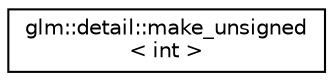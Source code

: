 digraph "Graphical Class Hierarchy"
{
 // LATEX_PDF_SIZE
  edge [fontname="Helvetica",fontsize="10",labelfontname="Helvetica",labelfontsize="10"];
  node [fontname="Helvetica",fontsize="10",shape=record];
  rankdir="LR";
  Node0 [label="glm::detail::make_unsigned\l\< int \>",height=0.2,width=0.4,color="black", fillcolor="white", style="filled",URL="$structglm_1_1detail_1_1make__unsigned_3_01int_01_4.html",tooltip=" "];
}
